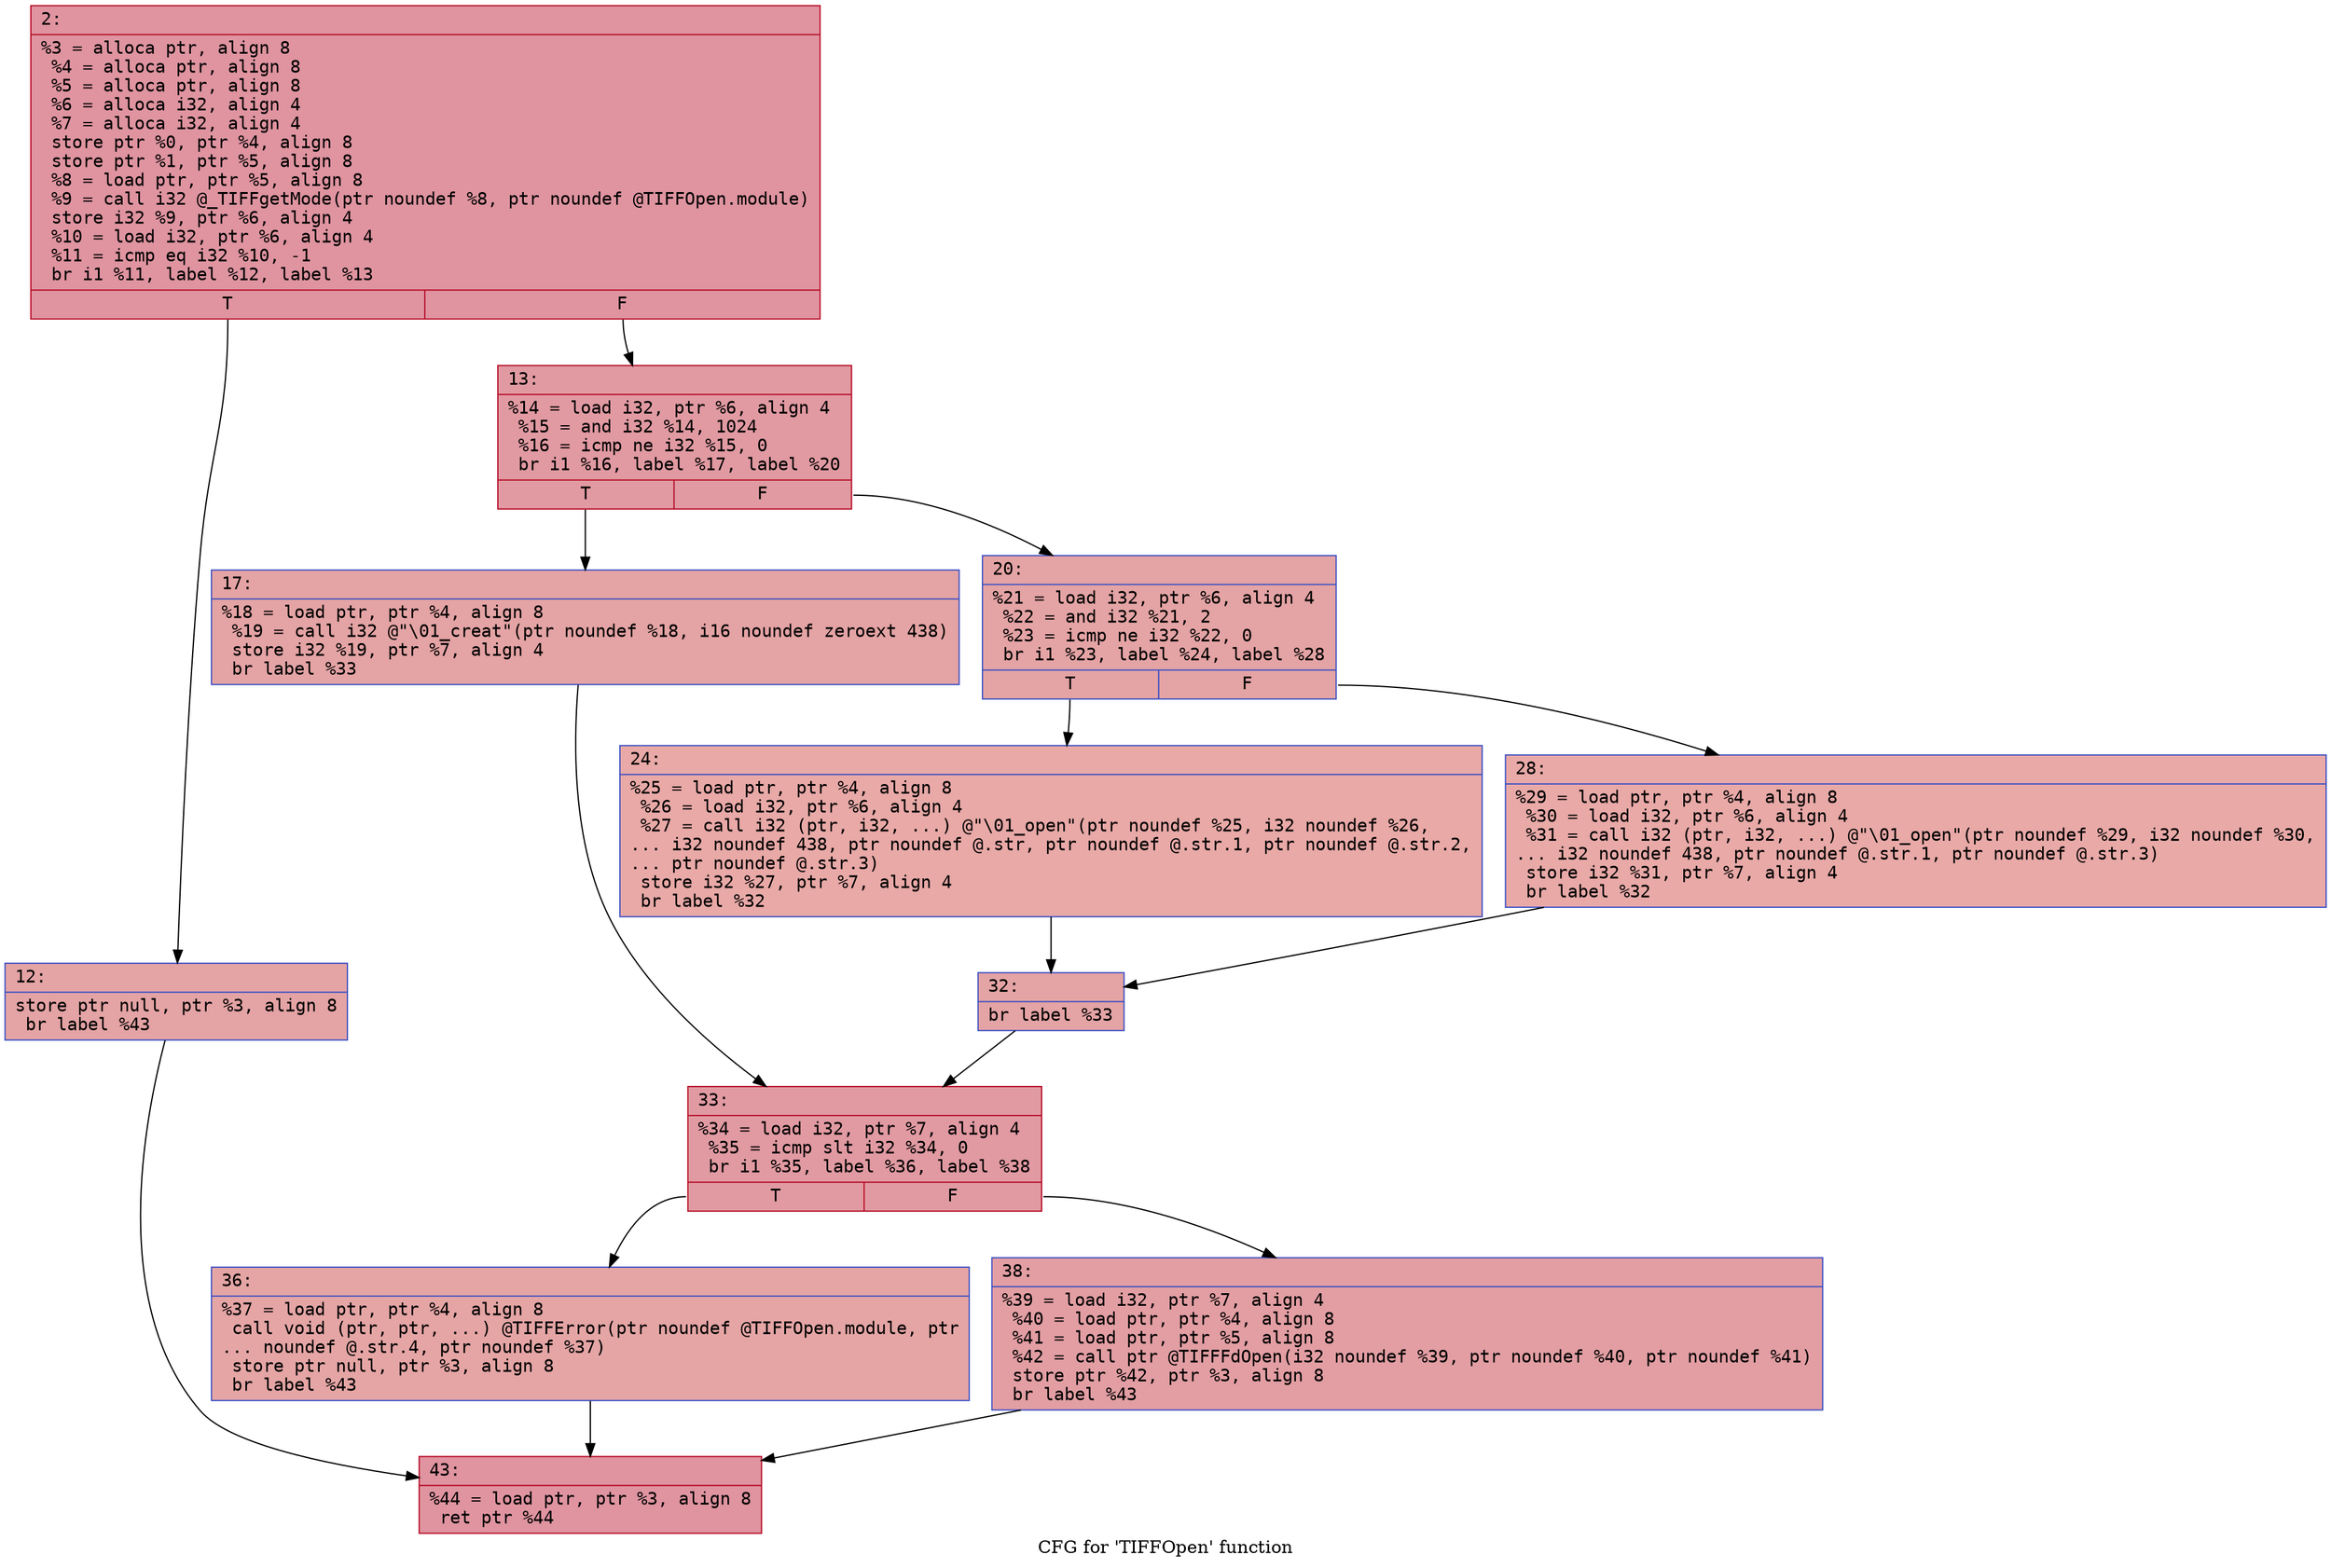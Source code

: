 digraph "CFG for 'TIFFOpen' function" {
	label="CFG for 'TIFFOpen' function";

	Node0x600003532620 [shape=record,color="#b70d28ff", style=filled, fillcolor="#b70d2870" fontname="Courier",label="{2:\l|  %3 = alloca ptr, align 8\l  %4 = alloca ptr, align 8\l  %5 = alloca ptr, align 8\l  %6 = alloca i32, align 4\l  %7 = alloca i32, align 4\l  store ptr %0, ptr %4, align 8\l  store ptr %1, ptr %5, align 8\l  %8 = load ptr, ptr %5, align 8\l  %9 = call i32 @_TIFFgetMode(ptr noundef %8, ptr noundef @TIFFOpen.module)\l  store i32 %9, ptr %6, align 4\l  %10 = load i32, ptr %6, align 4\l  %11 = icmp eq i32 %10, -1\l  br i1 %11, label %12, label %13\l|{<s0>T|<s1>F}}"];
	Node0x600003532620:s0 -> Node0x600003532670[tooltip="2 -> 12\nProbability 37.50%" ];
	Node0x600003532620:s1 -> Node0x6000035326c0[tooltip="2 -> 13\nProbability 62.50%" ];
	Node0x600003532670 [shape=record,color="#3d50c3ff", style=filled, fillcolor="#c32e3170" fontname="Courier",label="{12:\l|  store ptr null, ptr %3, align 8\l  br label %43\l}"];
	Node0x600003532670 -> Node0x600003532990[tooltip="12 -> 43\nProbability 100.00%" ];
	Node0x6000035326c0 [shape=record,color="#b70d28ff", style=filled, fillcolor="#bb1b2c70" fontname="Courier",label="{13:\l|  %14 = load i32, ptr %6, align 4\l  %15 = and i32 %14, 1024\l  %16 = icmp ne i32 %15, 0\l  br i1 %16, label %17, label %20\l|{<s0>T|<s1>F}}"];
	Node0x6000035326c0:s0 -> Node0x600003532710[tooltip="13 -> 17\nProbability 50.00%" ];
	Node0x6000035326c0:s1 -> Node0x600003532760[tooltip="13 -> 20\nProbability 50.00%" ];
	Node0x600003532710 [shape=record,color="#3d50c3ff", style=filled, fillcolor="#c32e3170" fontname="Courier",label="{17:\l|  %18 = load ptr, ptr %4, align 8\l  %19 = call i32 @\"\\01_creat\"(ptr noundef %18, i16 noundef zeroext 438)\l  store i32 %19, ptr %7, align 4\l  br label %33\l}"];
	Node0x600003532710 -> Node0x6000035328a0[tooltip="17 -> 33\nProbability 100.00%" ];
	Node0x600003532760 [shape=record,color="#3d50c3ff", style=filled, fillcolor="#c32e3170" fontname="Courier",label="{20:\l|  %21 = load i32, ptr %6, align 4\l  %22 = and i32 %21, 2\l  %23 = icmp ne i32 %22, 0\l  br i1 %23, label %24, label %28\l|{<s0>T|<s1>F}}"];
	Node0x600003532760:s0 -> Node0x6000035327b0[tooltip="20 -> 24\nProbability 50.00%" ];
	Node0x600003532760:s1 -> Node0x600003532800[tooltip="20 -> 28\nProbability 50.00%" ];
	Node0x6000035327b0 [shape=record,color="#3d50c3ff", style=filled, fillcolor="#ca3b3770" fontname="Courier",label="{24:\l|  %25 = load ptr, ptr %4, align 8\l  %26 = load i32, ptr %6, align 4\l  %27 = call i32 (ptr, i32, ...) @\"\\01_open\"(ptr noundef %25, i32 noundef %26,\l... i32 noundef 438, ptr noundef @.str, ptr noundef @.str.1, ptr noundef @.str.2,\l... ptr noundef @.str.3)\l  store i32 %27, ptr %7, align 4\l  br label %32\l}"];
	Node0x6000035327b0 -> Node0x600003532850[tooltip="24 -> 32\nProbability 100.00%" ];
	Node0x600003532800 [shape=record,color="#3d50c3ff", style=filled, fillcolor="#ca3b3770" fontname="Courier",label="{28:\l|  %29 = load ptr, ptr %4, align 8\l  %30 = load i32, ptr %6, align 4\l  %31 = call i32 (ptr, i32, ...) @\"\\01_open\"(ptr noundef %29, i32 noundef %30,\l... i32 noundef 438, ptr noundef @.str.1, ptr noundef @.str.3)\l  store i32 %31, ptr %7, align 4\l  br label %32\l}"];
	Node0x600003532800 -> Node0x600003532850[tooltip="28 -> 32\nProbability 100.00%" ];
	Node0x600003532850 [shape=record,color="#3d50c3ff", style=filled, fillcolor="#c32e3170" fontname="Courier",label="{32:\l|  br label %33\l}"];
	Node0x600003532850 -> Node0x6000035328a0[tooltip="32 -> 33\nProbability 100.00%" ];
	Node0x6000035328a0 [shape=record,color="#b70d28ff", style=filled, fillcolor="#bb1b2c70" fontname="Courier",label="{33:\l|  %34 = load i32, ptr %7, align 4\l  %35 = icmp slt i32 %34, 0\l  br i1 %35, label %36, label %38\l|{<s0>T|<s1>F}}"];
	Node0x6000035328a0:s0 -> Node0x6000035328f0[tooltip="33 -> 36\nProbability 37.50%" ];
	Node0x6000035328a0:s1 -> Node0x600003532940[tooltip="33 -> 38\nProbability 62.50%" ];
	Node0x6000035328f0 [shape=record,color="#3d50c3ff", style=filled, fillcolor="#c5333470" fontname="Courier",label="{36:\l|  %37 = load ptr, ptr %4, align 8\l  call void (ptr, ptr, ...) @TIFFError(ptr noundef @TIFFOpen.module, ptr\l... noundef @.str.4, ptr noundef %37)\l  store ptr null, ptr %3, align 8\l  br label %43\l}"];
	Node0x6000035328f0 -> Node0x600003532990[tooltip="36 -> 43\nProbability 100.00%" ];
	Node0x600003532940 [shape=record,color="#3d50c3ff", style=filled, fillcolor="#be242e70" fontname="Courier",label="{38:\l|  %39 = load i32, ptr %7, align 4\l  %40 = load ptr, ptr %4, align 8\l  %41 = load ptr, ptr %5, align 8\l  %42 = call ptr @TIFFFdOpen(i32 noundef %39, ptr noundef %40, ptr noundef %41)\l  store ptr %42, ptr %3, align 8\l  br label %43\l}"];
	Node0x600003532940 -> Node0x600003532990[tooltip="38 -> 43\nProbability 100.00%" ];
	Node0x600003532990 [shape=record,color="#b70d28ff", style=filled, fillcolor="#b70d2870" fontname="Courier",label="{43:\l|  %44 = load ptr, ptr %3, align 8\l  ret ptr %44\l}"];
}
